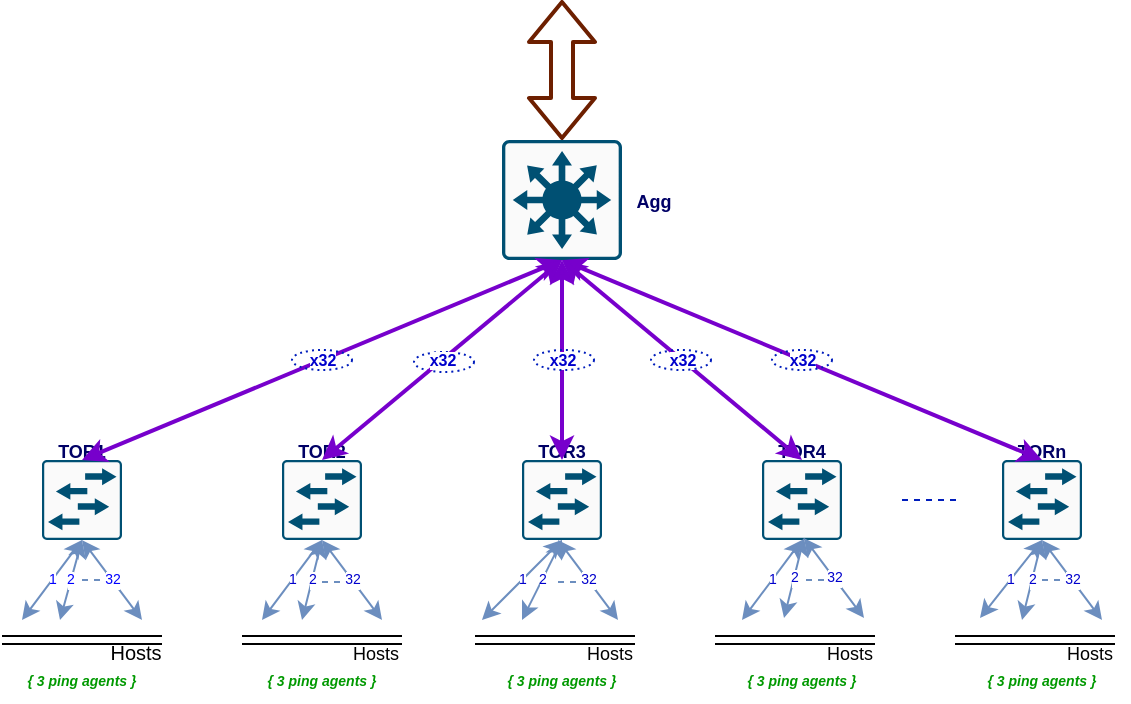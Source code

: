 <mxfile version="12.9.10" type="github">
  <diagram id="5KiuH8XkOpqRYHE2uusJ" name="Page-1">
    <mxGraphModel dx="714" dy="667" grid="1" gridSize="10" guides="1" tooltips="1" connect="1" arrows="1" fold="1" page="1" pageScale="1" pageWidth="850" pageHeight="1100" math="0" shadow="0">
      <root>
        <mxCell id="0" />
        <mxCell id="1" parent="0" />
        <mxCell id="-ruIdGfZLTY7F62S9Ap_-1" value="" style="points=[[0.015,0.015,0],[0.985,0.015,0],[0.985,0.985,0],[0.015,0.985,0],[0.25,0,0],[0.5,0,0],[0.75,0,0],[1,0.25,0],[1,0.5,0],[1,0.75,0],[0.75,1,0],[0.5,1,0],[0.25,1,0],[0,0.75,0],[0,0.5,0],[0,0.25,0]];verticalLabelPosition=bottom;html=1;verticalAlign=top;aspect=fixed;align=center;pointerEvents=1;shape=mxgraph.cisco19.rect;prIcon=l3_switch;fillColor=#FAFAFA;strokeColor=#005073;" parent="1" vertex="1">
          <mxGeometry x="310" y="160" width="60" height="60" as="geometry" />
        </mxCell>
        <mxCell id="uiAMYh9efbAVhKRE-S2l-2" value="" style="points=[[0.015,0.015,0],[0.985,0.015,0],[0.985,0.985,0],[0.015,0.985,0],[0.25,0,0],[0.5,0,0],[0.75,0,0],[1,0.25,0],[1,0.5,0],[1,0.75,0],[0.75,1,0],[0.5,1,0],[0.25,1,0],[0,0.75,0],[0,0.5,0],[0,0.25,0]];verticalLabelPosition=bottom;html=1;verticalAlign=top;aspect=fixed;align=center;pointerEvents=1;shape=mxgraph.cisco19.rect;prIcon=l2_switch;fillColor=#FAFAFA;strokeColor=#005073;" vertex="1" parent="1">
          <mxGeometry x="80" y="320" width="40" height="40" as="geometry" />
        </mxCell>
        <mxCell id="uiAMYh9efbAVhKRE-S2l-3" value="" style="points=[[0.015,0.015,0],[0.985,0.015,0],[0.985,0.985,0],[0.015,0.985,0],[0.25,0,0],[0.5,0,0],[0.75,0,0],[1,0.25,0],[1,0.5,0],[1,0.75,0],[0.75,1,0],[0.5,1,0],[0.25,1,0],[0,0.75,0],[0,0.5,0],[0,0.25,0]];verticalLabelPosition=bottom;html=1;verticalAlign=top;aspect=fixed;align=center;pointerEvents=1;shape=mxgraph.cisco19.rect;prIcon=l2_switch;fillColor=#FAFAFA;strokeColor=#005073;" vertex="1" parent="1">
          <mxGeometry x="200" y="320" width="40" height="40" as="geometry" />
        </mxCell>
        <mxCell id="uiAMYh9efbAVhKRE-S2l-4" value="" style="points=[[0.015,0.015,0],[0.985,0.015,0],[0.985,0.985,0],[0.015,0.985,0],[0.25,0,0],[0.5,0,0],[0.75,0,0],[1,0.25,0],[1,0.5,0],[1,0.75,0],[0.75,1,0],[0.5,1,0],[0.25,1,0],[0,0.75,0],[0,0.5,0],[0,0.25,0]];verticalLabelPosition=bottom;html=1;verticalAlign=top;aspect=fixed;align=center;pointerEvents=1;shape=mxgraph.cisco19.rect;prIcon=l2_switch;fillColor=#FAFAFA;strokeColor=#005073;" vertex="1" parent="1">
          <mxGeometry x="320" y="320" width="40" height="40" as="geometry" />
        </mxCell>
        <mxCell id="uiAMYh9efbAVhKRE-S2l-5" value="" style="points=[[0.015,0.015,0],[0.985,0.015,0],[0.985,0.985,0],[0.015,0.985,0],[0.25,0,0],[0.5,0,0],[0.75,0,0],[1,0.25,0],[1,0.5,0],[1,0.75,0],[0.75,1,0],[0.5,1,0],[0.25,1,0],[0,0.75,0],[0,0.5,0],[0,0.25,0]];verticalLabelPosition=bottom;html=1;verticalAlign=top;aspect=fixed;align=center;pointerEvents=1;shape=mxgraph.cisco19.rect;prIcon=l2_switch;fillColor=#FAFAFA;strokeColor=#005073;" vertex="1" parent="1">
          <mxGeometry x="440" y="320" width="40" height="40" as="geometry" />
        </mxCell>
        <mxCell id="uiAMYh9efbAVhKRE-S2l-6" value="" style="points=[[0.015,0.015,0],[0.985,0.015,0],[0.985,0.985,0],[0.015,0.985,0],[0.25,0,0],[0.5,0,0],[0.75,0,0],[1,0.25,0],[1,0.5,0],[1,0.75,0],[0.75,1,0],[0.5,1,0],[0.25,1,0],[0,0.75,0],[0,0.5,0],[0,0.25,0]];verticalLabelPosition=bottom;html=1;verticalAlign=top;aspect=fixed;align=center;pointerEvents=1;shape=mxgraph.cisco19.rect;prIcon=l2_switch;fillColor=#FAFAFA;strokeColor=#005073;" vertex="1" parent="1">
          <mxGeometry x="560" y="320" width="40" height="40" as="geometry" />
        </mxCell>
        <mxCell id="uiAMYh9efbAVhKRE-S2l-22" value="" style="group" vertex="1" connectable="0" parent="1">
          <mxGeometry x="60" y="410" width="87" height="11" as="geometry" />
        </mxCell>
        <mxCell id="uiAMYh9efbAVhKRE-S2l-7" value="" style="shape=link;html=1;" edge="1" parent="uiAMYh9efbAVhKRE-S2l-22">
          <mxGeometry width="50" height="50" relative="1" as="geometry">
            <mxPoint as="sourcePoint" />
            <mxPoint x="80" as="targetPoint" />
          </mxGeometry>
        </mxCell>
        <mxCell id="uiAMYh9efbAVhKRE-S2l-13" value="&lt;font style=&quot;font-size: 10px&quot;&gt;Hosts&lt;/font&gt;" style="text;html=1;strokeColor=none;fillColor=none;align=center;verticalAlign=middle;whiteSpace=wrap;rounded=0;" vertex="1" parent="uiAMYh9efbAVhKRE-S2l-22">
          <mxGeometry x="47" y="1" width="40" height="10" as="geometry" />
        </mxCell>
        <mxCell id="uiAMYh9efbAVhKRE-S2l-24" value="" style="group" vertex="1" connectable="0" parent="1">
          <mxGeometry x="180" y="410" width="87" height="11" as="geometry" />
        </mxCell>
        <mxCell id="uiAMYh9efbAVhKRE-S2l-25" value="" style="shape=link;html=1;" edge="1" parent="uiAMYh9efbAVhKRE-S2l-24">
          <mxGeometry width="50" height="50" relative="1" as="geometry">
            <mxPoint as="sourcePoint" />
            <mxPoint x="80" as="targetPoint" />
          </mxGeometry>
        </mxCell>
        <mxCell id="uiAMYh9efbAVhKRE-S2l-26" value="&lt;font style=&quot;font-size: 9px&quot;&gt;Hosts&lt;/font&gt;" style="text;html=1;strokeColor=none;fillColor=none;align=center;verticalAlign=middle;whiteSpace=wrap;rounded=0;" vertex="1" parent="uiAMYh9efbAVhKRE-S2l-24">
          <mxGeometry x="47" y="1" width="40" height="10" as="geometry" />
        </mxCell>
        <mxCell id="uiAMYh9efbAVhKRE-S2l-27" value="" style="group" vertex="1" connectable="0" parent="1">
          <mxGeometry x="296.5" y="410" width="87" height="11" as="geometry" />
        </mxCell>
        <mxCell id="uiAMYh9efbAVhKRE-S2l-28" value="" style="shape=link;html=1;" edge="1" parent="uiAMYh9efbAVhKRE-S2l-27">
          <mxGeometry width="50" height="50" relative="1" as="geometry">
            <mxPoint as="sourcePoint" />
            <mxPoint x="80" as="targetPoint" />
          </mxGeometry>
        </mxCell>
        <mxCell id="uiAMYh9efbAVhKRE-S2l-29" value="&lt;font style=&quot;font-size: 9px&quot;&gt;Hosts&lt;/font&gt;" style="text;html=1;strokeColor=none;fillColor=none;align=center;verticalAlign=middle;whiteSpace=wrap;rounded=0;" vertex="1" parent="uiAMYh9efbAVhKRE-S2l-27">
          <mxGeometry x="47" y="1" width="40" height="10" as="geometry" />
        </mxCell>
        <mxCell id="uiAMYh9efbAVhKRE-S2l-53" value="1" style="endArrow=classic;startArrow=classic;html=1;fontSize=7;exitX=0.5;exitY=1;exitDx=0;exitDy=0;exitPerimeter=0;fontColor=#0000CC;fillColor=#dae8fc;strokeColor=#6c8ebf;" edge="1" parent="uiAMYh9efbAVhKRE-S2l-27" source="uiAMYh9efbAVhKRE-S2l-4">
          <mxGeometry width="50" height="50" relative="1" as="geometry">
            <mxPoint x="33.5" y="-29" as="sourcePoint" />
            <mxPoint x="3.5" y="-10" as="targetPoint" />
          </mxGeometry>
        </mxCell>
        <mxCell id="uiAMYh9efbAVhKRE-S2l-30" value="" style="group" vertex="1" connectable="0" parent="1">
          <mxGeometry x="416.5" y="410" width="87" height="11" as="geometry" />
        </mxCell>
        <mxCell id="uiAMYh9efbAVhKRE-S2l-31" value="" style="shape=link;html=1;" edge="1" parent="uiAMYh9efbAVhKRE-S2l-30">
          <mxGeometry width="50" height="50" relative="1" as="geometry">
            <mxPoint as="sourcePoint" />
            <mxPoint x="80" as="targetPoint" />
          </mxGeometry>
        </mxCell>
        <mxCell id="uiAMYh9efbAVhKRE-S2l-32" value="&lt;font style=&quot;font-size: 9px&quot;&gt;Hosts&lt;/font&gt;" style="text;html=1;strokeColor=none;fillColor=none;align=center;verticalAlign=middle;whiteSpace=wrap;rounded=0;" vertex="1" parent="uiAMYh9efbAVhKRE-S2l-30">
          <mxGeometry x="47" y="1" width="40" height="10" as="geometry" />
        </mxCell>
        <mxCell id="uiAMYh9efbAVhKRE-S2l-33" value="" style="group" vertex="1" connectable="0" parent="1">
          <mxGeometry x="536.5" y="410" width="87" height="11" as="geometry" />
        </mxCell>
        <mxCell id="uiAMYh9efbAVhKRE-S2l-34" value="" style="shape=link;html=1;" edge="1" parent="uiAMYh9efbAVhKRE-S2l-33">
          <mxGeometry width="50" height="50" relative="1" as="geometry">
            <mxPoint as="sourcePoint" />
            <mxPoint x="80" as="targetPoint" />
          </mxGeometry>
        </mxCell>
        <mxCell id="uiAMYh9efbAVhKRE-S2l-35" value="&lt;font style=&quot;font-size: 9px&quot;&gt;Hosts&lt;/font&gt;" style="text;html=1;strokeColor=none;fillColor=none;align=center;verticalAlign=middle;whiteSpace=wrap;rounded=0;" vertex="1" parent="uiAMYh9efbAVhKRE-S2l-33">
          <mxGeometry x="47" y="1" width="40" height="10" as="geometry" />
        </mxCell>
        <mxCell id="uiAMYh9efbAVhKRE-S2l-48" value="1" style="endArrow=classic;startArrow=classic;html=1;fontSize=7;exitX=0.5;exitY=1;exitDx=0;exitDy=0;exitPerimeter=0;fontColor=#0000CC;fillColor=#dae8fc;strokeColor=#6c8ebf;" edge="1" parent="1" source="uiAMYh9efbAVhKRE-S2l-3">
          <mxGeometry width="50" height="50" relative="1" as="geometry">
            <mxPoint x="170" y="480" as="sourcePoint" />
            <mxPoint x="190" y="400" as="targetPoint" />
          </mxGeometry>
        </mxCell>
        <mxCell id="uiAMYh9efbAVhKRE-S2l-49" value="2" style="endArrow=classic;startArrow=classic;html=1;entryX=0.5;entryY=1;entryDx=0;entryDy=0;entryPerimeter=0;fontSize=7;fontColor=#0000CC;fillColor=#dae8fc;strokeColor=#6c8ebf;" edge="1" parent="1" target="uiAMYh9efbAVhKRE-S2l-3">
          <mxGeometry width="50" height="50" relative="1" as="geometry">
            <mxPoint x="210" y="400" as="sourcePoint" />
            <mxPoint x="218.5" y="450" as="targetPoint" />
          </mxGeometry>
        </mxCell>
        <mxCell id="uiAMYh9efbAVhKRE-S2l-50" value="" style="endArrow=none;dashed=1;html=1;strokeColor=#6c8ebf;fillColor=#dae8fc;" edge="1" parent="1">
          <mxGeometry width="50" height="50" relative="1" as="geometry">
            <mxPoint x="220" y="381" as="sourcePoint" />
            <mxPoint x="230" y="381" as="targetPoint" />
          </mxGeometry>
        </mxCell>
        <mxCell id="uiAMYh9efbAVhKRE-S2l-51" value="32" style="endArrow=classic;startArrow=classic;html=1;fontSize=7;exitX=0.5;exitY=1;exitDx=0;exitDy=0;exitPerimeter=0;fontColor=#0000CC;fillColor=#dae8fc;strokeColor=#6c8ebf;" edge="1" parent="1" source="uiAMYh9efbAVhKRE-S2l-3">
          <mxGeometry width="50" height="50" relative="1" as="geometry">
            <mxPoint x="230" y="480" as="sourcePoint" />
            <mxPoint x="250" y="400" as="targetPoint" />
          </mxGeometry>
        </mxCell>
        <mxCell id="uiAMYh9efbAVhKRE-S2l-37" value="1" style="endArrow=classic;startArrow=classic;html=1;entryX=0.5;entryY=1;entryDx=0;entryDy=0;entryPerimeter=0;fontSize=7;fillColor=#dae8fc;strokeColor=#6c8ebf;fontColor=#0000FF;" edge="1" parent="1" target="uiAMYh9efbAVhKRE-S2l-2">
          <mxGeometry width="50" height="50" relative="1" as="geometry">
            <mxPoint x="70" y="400" as="sourcePoint" />
            <mxPoint x="370" y="410" as="targetPoint" />
          </mxGeometry>
        </mxCell>
        <mxCell id="uiAMYh9efbAVhKRE-S2l-38" value="2" style="endArrow=classic;startArrow=classic;html=1;entryX=0.5;entryY=1;entryDx=0;entryDy=0;entryPerimeter=0;fontSize=7;fillColor=#dae8fc;strokeColor=#6c8ebf;fontColor=#0000FF;" edge="1" parent="1" target="uiAMYh9efbAVhKRE-S2l-2">
          <mxGeometry width="50" height="50" relative="1" as="geometry">
            <mxPoint x="89" y="400" as="sourcePoint" />
            <mxPoint x="118.5" y="370" as="targetPoint" />
          </mxGeometry>
        </mxCell>
        <mxCell id="uiAMYh9efbAVhKRE-S2l-39" value="" style="endArrow=none;dashed=1;html=1;fontColor=#0000FF;fillColor=#dae8fc;strokeColor=#6c8ebf;" edge="1" parent="1">
          <mxGeometry width="50" height="50" relative="1" as="geometry">
            <mxPoint x="100" y="380" as="sourcePoint" />
            <mxPoint x="110" y="380" as="targetPoint" />
          </mxGeometry>
        </mxCell>
        <mxCell id="uiAMYh9efbAVhKRE-S2l-40" value="32" style="endArrow=classic;startArrow=classic;html=1;entryX=0.5;entryY=1;entryDx=0;entryDy=0;entryPerimeter=0;fontSize=7;fillColor=#dae8fc;strokeColor=#6c8ebf;fontColor=#0000FF;" edge="1" parent="1" target="uiAMYh9efbAVhKRE-S2l-2">
          <mxGeometry width="50" height="50" relative="1" as="geometry">
            <mxPoint x="130" y="400" as="sourcePoint" />
            <mxPoint x="370" y="410" as="targetPoint" />
          </mxGeometry>
        </mxCell>
        <mxCell id="uiAMYh9efbAVhKRE-S2l-54" value="2" style="endArrow=classic;startArrow=classic;html=1;entryX=0.5;entryY=1;entryDx=0;entryDy=0;entryPerimeter=0;fontSize=7;fontColor=#0000CC;fillColor=#dae8fc;strokeColor=#6c8ebf;" edge="1" parent="1" target="uiAMYh9efbAVhKRE-S2l-4">
          <mxGeometry width="50" height="50" relative="1" as="geometry">
            <mxPoint x="320" y="400" as="sourcePoint" />
            <mxPoint x="345" y="360" as="targetPoint" />
          </mxGeometry>
        </mxCell>
        <mxCell id="uiAMYh9efbAVhKRE-S2l-56" value="" style="endArrow=none;dashed=1;html=1;strokeColor=#6c8ebf;fillColor=#dae8fc;" edge="1" parent="1">
          <mxGeometry width="50" height="50" relative="1" as="geometry">
            <mxPoint x="338" y="381" as="sourcePoint" />
            <mxPoint x="348" y="381" as="targetPoint" />
          </mxGeometry>
        </mxCell>
        <mxCell id="uiAMYh9efbAVhKRE-S2l-57" value="32" style="endArrow=classic;startArrow=classic;html=1;fontSize=7;exitX=0.5;exitY=1;exitDx=0;exitDy=0;exitPerimeter=0;fontColor=#0000CC;fillColor=#dae8fc;strokeColor=#6c8ebf;" edge="1" parent="1">
          <mxGeometry width="50" height="50" relative="1" as="geometry">
            <mxPoint x="338" y="360" as="sourcePoint" />
            <mxPoint x="368" y="400" as="targetPoint" />
          </mxGeometry>
        </mxCell>
        <mxCell id="uiAMYh9efbAVhKRE-S2l-70" value="1" style="endArrow=classic;startArrow=classic;html=1;fontSize=7;exitX=0.5;exitY=1;exitDx=0;exitDy=0;exitPerimeter=0;fontColor=#0000CC;fillColor=#dae8fc;strokeColor=#6c8ebf;" edge="1" parent="1">
          <mxGeometry width="50" height="50" relative="1" as="geometry">
            <mxPoint x="460" y="360" as="sourcePoint" />
            <mxPoint x="430" y="400" as="targetPoint" />
          </mxGeometry>
        </mxCell>
        <mxCell id="uiAMYh9efbAVhKRE-S2l-71" value="2" style="endArrow=classic;startArrow=classic;html=1;entryX=0.5;entryY=1;entryDx=0;entryDy=0;entryPerimeter=0;fontSize=7;fontColor=#0000CC;fillColor=#dae8fc;strokeColor=#6c8ebf;" edge="1" parent="1">
          <mxGeometry width="50" height="50" relative="1" as="geometry">
            <mxPoint x="451" y="399" as="sourcePoint" />
            <mxPoint x="461" y="359" as="targetPoint" />
          </mxGeometry>
        </mxCell>
        <mxCell id="uiAMYh9efbAVhKRE-S2l-72" value="" style="endArrow=none;dashed=1;html=1;strokeColor=#6c8ebf;fillColor=#dae8fc;" edge="1" parent="1">
          <mxGeometry width="50" height="50" relative="1" as="geometry">
            <mxPoint x="462" y="380" as="sourcePoint" />
            <mxPoint x="472" y="380" as="targetPoint" />
          </mxGeometry>
        </mxCell>
        <mxCell id="uiAMYh9efbAVhKRE-S2l-73" value="32" style="endArrow=classic;startArrow=classic;html=1;fontSize=7;exitX=0.5;exitY=1;exitDx=0;exitDy=0;exitPerimeter=0;fontColor=#0000CC;fillColor=#dae8fc;strokeColor=#6c8ebf;" edge="1" parent="1">
          <mxGeometry width="50" height="50" relative="1" as="geometry">
            <mxPoint x="461" y="359" as="sourcePoint" />
            <mxPoint x="491" y="399" as="targetPoint" />
          </mxGeometry>
        </mxCell>
        <mxCell id="uiAMYh9efbAVhKRE-S2l-74" value="1" style="endArrow=classic;startArrow=classic;html=1;fontSize=7;exitX=0.5;exitY=1;exitDx=0;exitDy=0;exitPerimeter=0;fontColor=#0000CC;fillColor=#dae8fc;strokeColor=#6c8ebf;" edge="1" parent="1" source="uiAMYh9efbAVhKRE-S2l-6">
          <mxGeometry width="50" height="50" relative="1" as="geometry">
            <mxPoint x="579" y="359" as="sourcePoint" />
            <mxPoint x="549" y="399" as="targetPoint" />
          </mxGeometry>
        </mxCell>
        <mxCell id="uiAMYh9efbAVhKRE-S2l-75" value="2" style="endArrow=classic;startArrow=classic;html=1;entryX=0.5;entryY=1;entryDx=0;entryDy=0;entryPerimeter=0;fontSize=7;fontColor=#0000CC;fillColor=#dae8fc;strokeColor=#6c8ebf;" edge="1" parent="1" target="uiAMYh9efbAVhKRE-S2l-6">
          <mxGeometry width="50" height="50" relative="1" as="geometry">
            <mxPoint x="570" y="400" as="sourcePoint" />
            <mxPoint x="580" y="360" as="targetPoint" />
          </mxGeometry>
        </mxCell>
        <mxCell id="uiAMYh9efbAVhKRE-S2l-76" value="" style="endArrow=none;dashed=1;html=1;strokeColor=#6c8ebf;fillColor=#dae8fc;" edge="1" parent="1">
          <mxGeometry width="50" height="50" relative="1" as="geometry">
            <mxPoint x="580" y="380" as="sourcePoint" />
            <mxPoint x="590" y="380" as="targetPoint" />
          </mxGeometry>
        </mxCell>
        <mxCell id="uiAMYh9efbAVhKRE-S2l-77" value="32" style="endArrow=classic;startArrow=classic;html=1;fontSize=7;exitX=0.5;exitY=1;exitDx=0;exitDy=0;exitPerimeter=0;fontColor=#0000CC;fillColor=#dae8fc;strokeColor=#6c8ebf;" edge="1" parent="1">
          <mxGeometry width="50" height="50" relative="1" as="geometry">
            <mxPoint x="580" y="360" as="sourcePoint" />
            <mxPoint x="610" y="400" as="targetPoint" />
          </mxGeometry>
        </mxCell>
        <mxCell id="uiAMYh9efbAVhKRE-S2l-78" value="&lt;font color=&quot;#000066&quot; size=&quot;1&quot;&gt;&lt;b style=&quot;font-size: 9px&quot;&gt;TOR1&lt;/b&gt;&lt;/font&gt;" style="text;html=1;strokeColor=none;fillColor=none;align=center;verticalAlign=middle;whiteSpace=wrap;rounded=0;fontSize=7;fontColor=#0000CC;" vertex="1" parent="1">
          <mxGeometry x="80" y="310" width="40" height="10" as="geometry" />
        </mxCell>
        <mxCell id="uiAMYh9efbAVhKRE-S2l-79" value="&lt;font color=&quot;#000066&quot; size=&quot;1&quot;&gt;&lt;b style=&quot;font-size: 9px&quot;&gt;TOR2&lt;/b&gt;&lt;/font&gt;" style="text;html=1;strokeColor=none;fillColor=none;align=center;verticalAlign=middle;whiteSpace=wrap;rounded=0;fontSize=7;fontColor=#0000CC;" vertex="1" parent="1">
          <mxGeometry x="200" y="310" width="40" height="10" as="geometry" />
        </mxCell>
        <mxCell id="uiAMYh9efbAVhKRE-S2l-80" value="&lt;font color=&quot;#000066&quot; size=&quot;1&quot;&gt;&lt;b style=&quot;font-size: 9px&quot;&gt;TOR3&lt;/b&gt;&lt;/font&gt;" style="text;html=1;strokeColor=none;fillColor=none;align=center;verticalAlign=middle;whiteSpace=wrap;rounded=0;fontSize=7;fontColor=#0000CC;" vertex="1" parent="1">
          <mxGeometry x="320" y="310" width="40" height="10" as="geometry" />
        </mxCell>
        <mxCell id="uiAMYh9efbAVhKRE-S2l-81" value="&lt;font color=&quot;#000066&quot; size=&quot;1&quot;&gt;&lt;b style=&quot;font-size: 9px&quot;&gt;TOR4&lt;/b&gt;&lt;/font&gt;" style="text;html=1;strokeColor=none;fillColor=none;align=center;verticalAlign=middle;whiteSpace=wrap;rounded=0;fontSize=7;fontColor=#0000CC;" vertex="1" parent="1">
          <mxGeometry x="440" y="310" width="40" height="10" as="geometry" />
        </mxCell>
        <mxCell id="uiAMYh9efbAVhKRE-S2l-84" value="&lt;font color=&quot;#000066&quot; size=&quot;1&quot;&gt;&lt;b style=&quot;font-size: 9px&quot;&gt;TORn&lt;/b&gt;&lt;/font&gt;" style="text;html=1;strokeColor=none;fillColor=none;align=center;verticalAlign=middle;whiteSpace=wrap;rounded=0;fontSize=7;fontColor=#0000CC;" vertex="1" parent="1">
          <mxGeometry x="560" y="310" width="40" height="10" as="geometry" />
        </mxCell>
        <mxCell id="uiAMYh9efbAVhKRE-S2l-85" value="" style="endArrow=none;dashed=1;html=1;strokeColor=#001DBC;fontSize=7;fontColor=#0000CC;fillColor=#0050ef;" edge="1" parent="1">
          <mxGeometry width="50" height="50" relative="1" as="geometry">
            <mxPoint x="510" y="340" as="sourcePoint" />
            <mxPoint x="540" y="340" as="targetPoint" />
          </mxGeometry>
        </mxCell>
        <mxCell id="uiAMYh9efbAVhKRE-S2l-86" value="&lt;b&gt;&lt;i&gt;&lt;font color=&quot;#009900&quot;&gt;{ 3 ping agents }&lt;/font&gt;&lt;/i&gt;&lt;/b&gt;" style="text;html=1;strokeColor=none;fillColor=none;align=center;verticalAlign=middle;whiteSpace=wrap;rounded=0;fontSize=7;fontColor=#0000CC;" vertex="1" parent="1">
          <mxGeometry x="70" y="421" width="60" height="20" as="geometry" />
        </mxCell>
        <mxCell id="uiAMYh9efbAVhKRE-S2l-87" value="&lt;b&gt;&lt;i&gt;&lt;font color=&quot;#009900&quot;&gt;{ 3 ping agents }&lt;/font&gt;&lt;/i&gt;&lt;/b&gt;" style="text;html=1;strokeColor=none;fillColor=none;align=center;verticalAlign=middle;whiteSpace=wrap;rounded=0;fontSize=7;fontColor=#0000CC;" vertex="1" parent="1">
          <mxGeometry x="190" y="421" width="60" height="20" as="geometry" />
        </mxCell>
        <mxCell id="uiAMYh9efbAVhKRE-S2l-88" value="&lt;b&gt;&lt;i&gt;&lt;font color=&quot;#009900&quot;&gt;{ 3 ping agents }&lt;/font&gt;&lt;/i&gt;&lt;/b&gt;" style="text;html=1;strokeColor=none;fillColor=none;align=center;verticalAlign=middle;whiteSpace=wrap;rounded=0;fontSize=7;fontColor=#0000CC;" vertex="1" parent="1">
          <mxGeometry x="310" y="421" width="60" height="20" as="geometry" />
        </mxCell>
        <mxCell id="uiAMYh9efbAVhKRE-S2l-89" value="&lt;b&gt;&lt;i&gt;&lt;font color=&quot;#009900&quot;&gt;{ 3 ping agents }&lt;/font&gt;&lt;/i&gt;&lt;/b&gt;" style="text;html=1;strokeColor=none;fillColor=none;align=center;verticalAlign=middle;whiteSpace=wrap;rounded=0;fontSize=7;fontColor=#0000CC;" vertex="1" parent="1">
          <mxGeometry x="430" y="421" width="60" height="20" as="geometry" />
        </mxCell>
        <mxCell id="uiAMYh9efbAVhKRE-S2l-90" value="&lt;b&gt;&lt;i&gt;&lt;font color=&quot;#009900&quot;&gt;{ 3 ping agents }&lt;/font&gt;&lt;/i&gt;&lt;/b&gt;" style="text;html=1;strokeColor=none;fillColor=none;align=center;verticalAlign=middle;whiteSpace=wrap;rounded=0;fontSize=7;fontColor=#0000CC;" vertex="1" parent="1">
          <mxGeometry x="550" y="421" width="60" height="20" as="geometry" />
        </mxCell>
        <mxCell id="uiAMYh9efbAVhKRE-S2l-96" value="" style="group" vertex="1" connectable="0" parent="1">
          <mxGeometry x="205" y="265" width="30" height="10" as="geometry" />
        </mxCell>
        <mxCell id="uiAMYh9efbAVhKRE-S2l-91" value="x32" style="endArrow=classic;startArrow=classic;html=1;strokeColor=#7700CC;fontSize=8;fontColor=#0000CC;exitX=0.5;exitY=1;exitDx=0;exitDy=0;entryX=0.5;entryY=1;entryDx=0;entryDy=0;entryPerimeter=0;fillColor=#aa00ff;strokeWidth=2;fontStyle=1" edge="1" parent="uiAMYh9efbAVhKRE-S2l-96" source="uiAMYh9efbAVhKRE-S2l-78" target="-ruIdGfZLTY7F62S9Ap_-1">
          <mxGeometry width="50" height="50" relative="1" as="geometry">
            <mxPoint x="105" y="145" as="sourcePoint" />
            <mxPoint x="155" y="95" as="targetPoint" />
          </mxGeometry>
        </mxCell>
        <mxCell id="uiAMYh9efbAVhKRE-S2l-92" value="" style="ellipse;whiteSpace=wrap;html=1;fontSize=8;fontColor=#ffffff;fillColor=none;dashed=1;dashPattern=1 2;strokeColor=#001DBC;" vertex="1" parent="uiAMYh9efbAVhKRE-S2l-96">
          <mxGeometry width="30" height="10" as="geometry" />
        </mxCell>
        <mxCell id="uiAMYh9efbAVhKRE-S2l-100" value="" style="group" vertex="1" connectable="0" parent="1">
          <mxGeometry x="280" y="290" width="30" height="10" as="geometry" />
        </mxCell>
        <mxCell id="uiAMYh9efbAVhKRE-S2l-102" value="" style="ellipse;whiteSpace=wrap;html=1;fontSize=8;fontColor=#ffffff;fillColor=none;dashed=1;dashPattern=1 2;strokeColor=#001DBC;" vertex="1" parent="uiAMYh9efbAVhKRE-S2l-100">
          <mxGeometry x="-14" y="-24" width="30" height="10" as="geometry" />
        </mxCell>
        <mxCell id="uiAMYh9efbAVhKRE-S2l-101" value="x32" style="endArrow=classic;startArrow=classic;html=1;strokeColor=#7700CC;fontSize=8;fontColor=#0000CC;exitX=0.5;exitY=0;exitDx=0;exitDy=0;entryX=0.5;entryY=1;entryDx=0;entryDy=0;entryPerimeter=0;fillColor=#aa00ff;strokeWidth=2;fontStyle=1;exitPerimeter=0;" edge="1" parent="1" source="uiAMYh9efbAVhKRE-S2l-3" target="-ruIdGfZLTY7F62S9Ap_-1">
          <mxGeometry width="50" height="50" relative="1" as="geometry">
            <mxPoint x="385" y="435" as="sourcePoint" />
            <mxPoint x="435" y="385" as="targetPoint" />
          </mxGeometry>
        </mxCell>
        <mxCell id="uiAMYh9efbAVhKRE-S2l-103" value="x32" style="endArrow=classic;startArrow=classic;html=1;strokeColor=#7700CC;fontSize=8;fontColor=#0000CC;exitX=0.5;exitY=1;exitDx=0;exitDy=0;entryX=0.5;entryY=1;entryDx=0;entryDy=0;entryPerimeter=0;fillColor=#aa00ff;strokeWidth=2;fontStyle=1;" edge="1" parent="1" source="uiAMYh9efbAVhKRE-S2l-80" target="-ruIdGfZLTY7F62S9Ap_-1">
          <mxGeometry width="50" height="50" relative="1" as="geometry">
            <mxPoint x="365" y="310" as="sourcePoint" />
            <mxPoint x="485" y="210" as="targetPoint" />
          </mxGeometry>
        </mxCell>
        <mxCell id="uiAMYh9efbAVhKRE-S2l-104" value="" style="group" vertex="1" connectable="0" parent="1">
          <mxGeometry x="340" y="290" width="30" height="10" as="geometry" />
        </mxCell>
        <mxCell id="uiAMYh9efbAVhKRE-S2l-105" value="" style="ellipse;whiteSpace=wrap;html=1;fontSize=8;fontColor=#ffffff;fillColor=none;dashed=1;dashPattern=1 2;strokeColor=#001DBC;" vertex="1" parent="uiAMYh9efbAVhKRE-S2l-104">
          <mxGeometry x="-14" y="-25" width="30" height="10" as="geometry" />
        </mxCell>
        <mxCell id="uiAMYh9efbAVhKRE-S2l-106" value="" style="shape=flexArrow;endArrow=classic;startArrow=classic;html=1;strokeColor=#6D1F00;strokeWidth=2;fontSize=8;fontColor=#0000CC;exitX=0.5;exitY=0;exitDx=0;exitDy=0;exitPerimeter=0;fillColor=none;" edge="1" parent="1" source="-ruIdGfZLTY7F62S9Ap_-1">
          <mxGeometry width="50" height="50" relative="1" as="geometry">
            <mxPoint x="310" y="350" as="sourcePoint" />
            <mxPoint x="340" y="90" as="targetPoint" />
          </mxGeometry>
        </mxCell>
        <mxCell id="uiAMYh9efbAVhKRE-S2l-107" value="x32" style="endArrow=classic;startArrow=classic;html=1;strokeColor=#7700CC;fontSize=8;fontColor=#0000CC;exitX=0.5;exitY=1;exitDx=0;exitDy=0;entryX=0.5;entryY=1;entryDx=0;entryDy=0;entryPerimeter=0;fillColor=#aa00ff;strokeWidth=2;fontStyle=1;" edge="1" parent="1" source="uiAMYh9efbAVhKRE-S2l-81" target="-ruIdGfZLTY7F62S9Ap_-1">
          <mxGeometry width="50" height="50" relative="1" as="geometry">
            <mxPoint x="400" y="320" as="sourcePoint" />
            <mxPoint x="400" y="220" as="targetPoint" />
          </mxGeometry>
        </mxCell>
        <mxCell id="uiAMYh9efbAVhKRE-S2l-108" value="" style="group" vertex="1" connectable="0" parent="1">
          <mxGeometry x="398.5" y="289" width="30" height="10" as="geometry" />
        </mxCell>
        <mxCell id="uiAMYh9efbAVhKRE-S2l-109" value="" style="ellipse;whiteSpace=wrap;html=1;fontSize=8;fontColor=#ffffff;fillColor=none;dashed=1;dashPattern=1 2;strokeColor=#001DBC;" vertex="1" parent="uiAMYh9efbAVhKRE-S2l-108">
          <mxGeometry x="-14" y="-24" width="30" height="10" as="geometry" />
        </mxCell>
        <mxCell id="uiAMYh9efbAVhKRE-S2l-110" value="x32" style="endArrow=classic;startArrow=classic;html=1;strokeColor=#7700CC;fontSize=8;fontColor=#0000CC;exitX=0.5;exitY=1;exitDx=0;exitDy=0;entryX=0.5;entryY=1;entryDx=0;entryDy=0;entryPerimeter=0;fillColor=#aa00ff;strokeWidth=2;fontStyle=1;" edge="1" parent="1" source="uiAMYh9efbAVhKRE-S2l-84" target="-ruIdGfZLTY7F62S9Ap_-1">
          <mxGeometry width="50" height="50" relative="1" as="geometry">
            <mxPoint x="550" y="299" as="sourcePoint" />
            <mxPoint x="430" y="199" as="targetPoint" />
          </mxGeometry>
        </mxCell>
        <mxCell id="uiAMYh9efbAVhKRE-S2l-111" value="" style="group" vertex="1" connectable="0" parent="1">
          <mxGeometry x="459" y="289" width="30" height="10" as="geometry" />
        </mxCell>
        <mxCell id="uiAMYh9efbAVhKRE-S2l-112" value="" style="ellipse;whiteSpace=wrap;html=1;fontSize=8;fontColor=#ffffff;fillColor=none;dashed=1;dashPattern=1 2;strokeColor=#001DBC;" vertex="1" parent="uiAMYh9efbAVhKRE-S2l-111">
          <mxGeometry x="-14" y="-24" width="30" height="10" as="geometry" />
        </mxCell>
        <mxCell id="uiAMYh9efbAVhKRE-S2l-117" value="&lt;font color=&quot;#000066&quot; size=&quot;1&quot;&gt;&lt;b style=&quot;font-size: 9px&quot;&gt;Agg&lt;/b&gt;&lt;/font&gt;" style="text;html=1;strokeColor=none;fillColor=none;align=center;verticalAlign=middle;whiteSpace=wrap;rounded=0;fontSize=7;fontColor=#0000CC;" vertex="1" parent="1">
          <mxGeometry x="366" y="185" width="40" height="10" as="geometry" />
        </mxCell>
      </root>
    </mxGraphModel>
  </diagram>
</mxfile>
